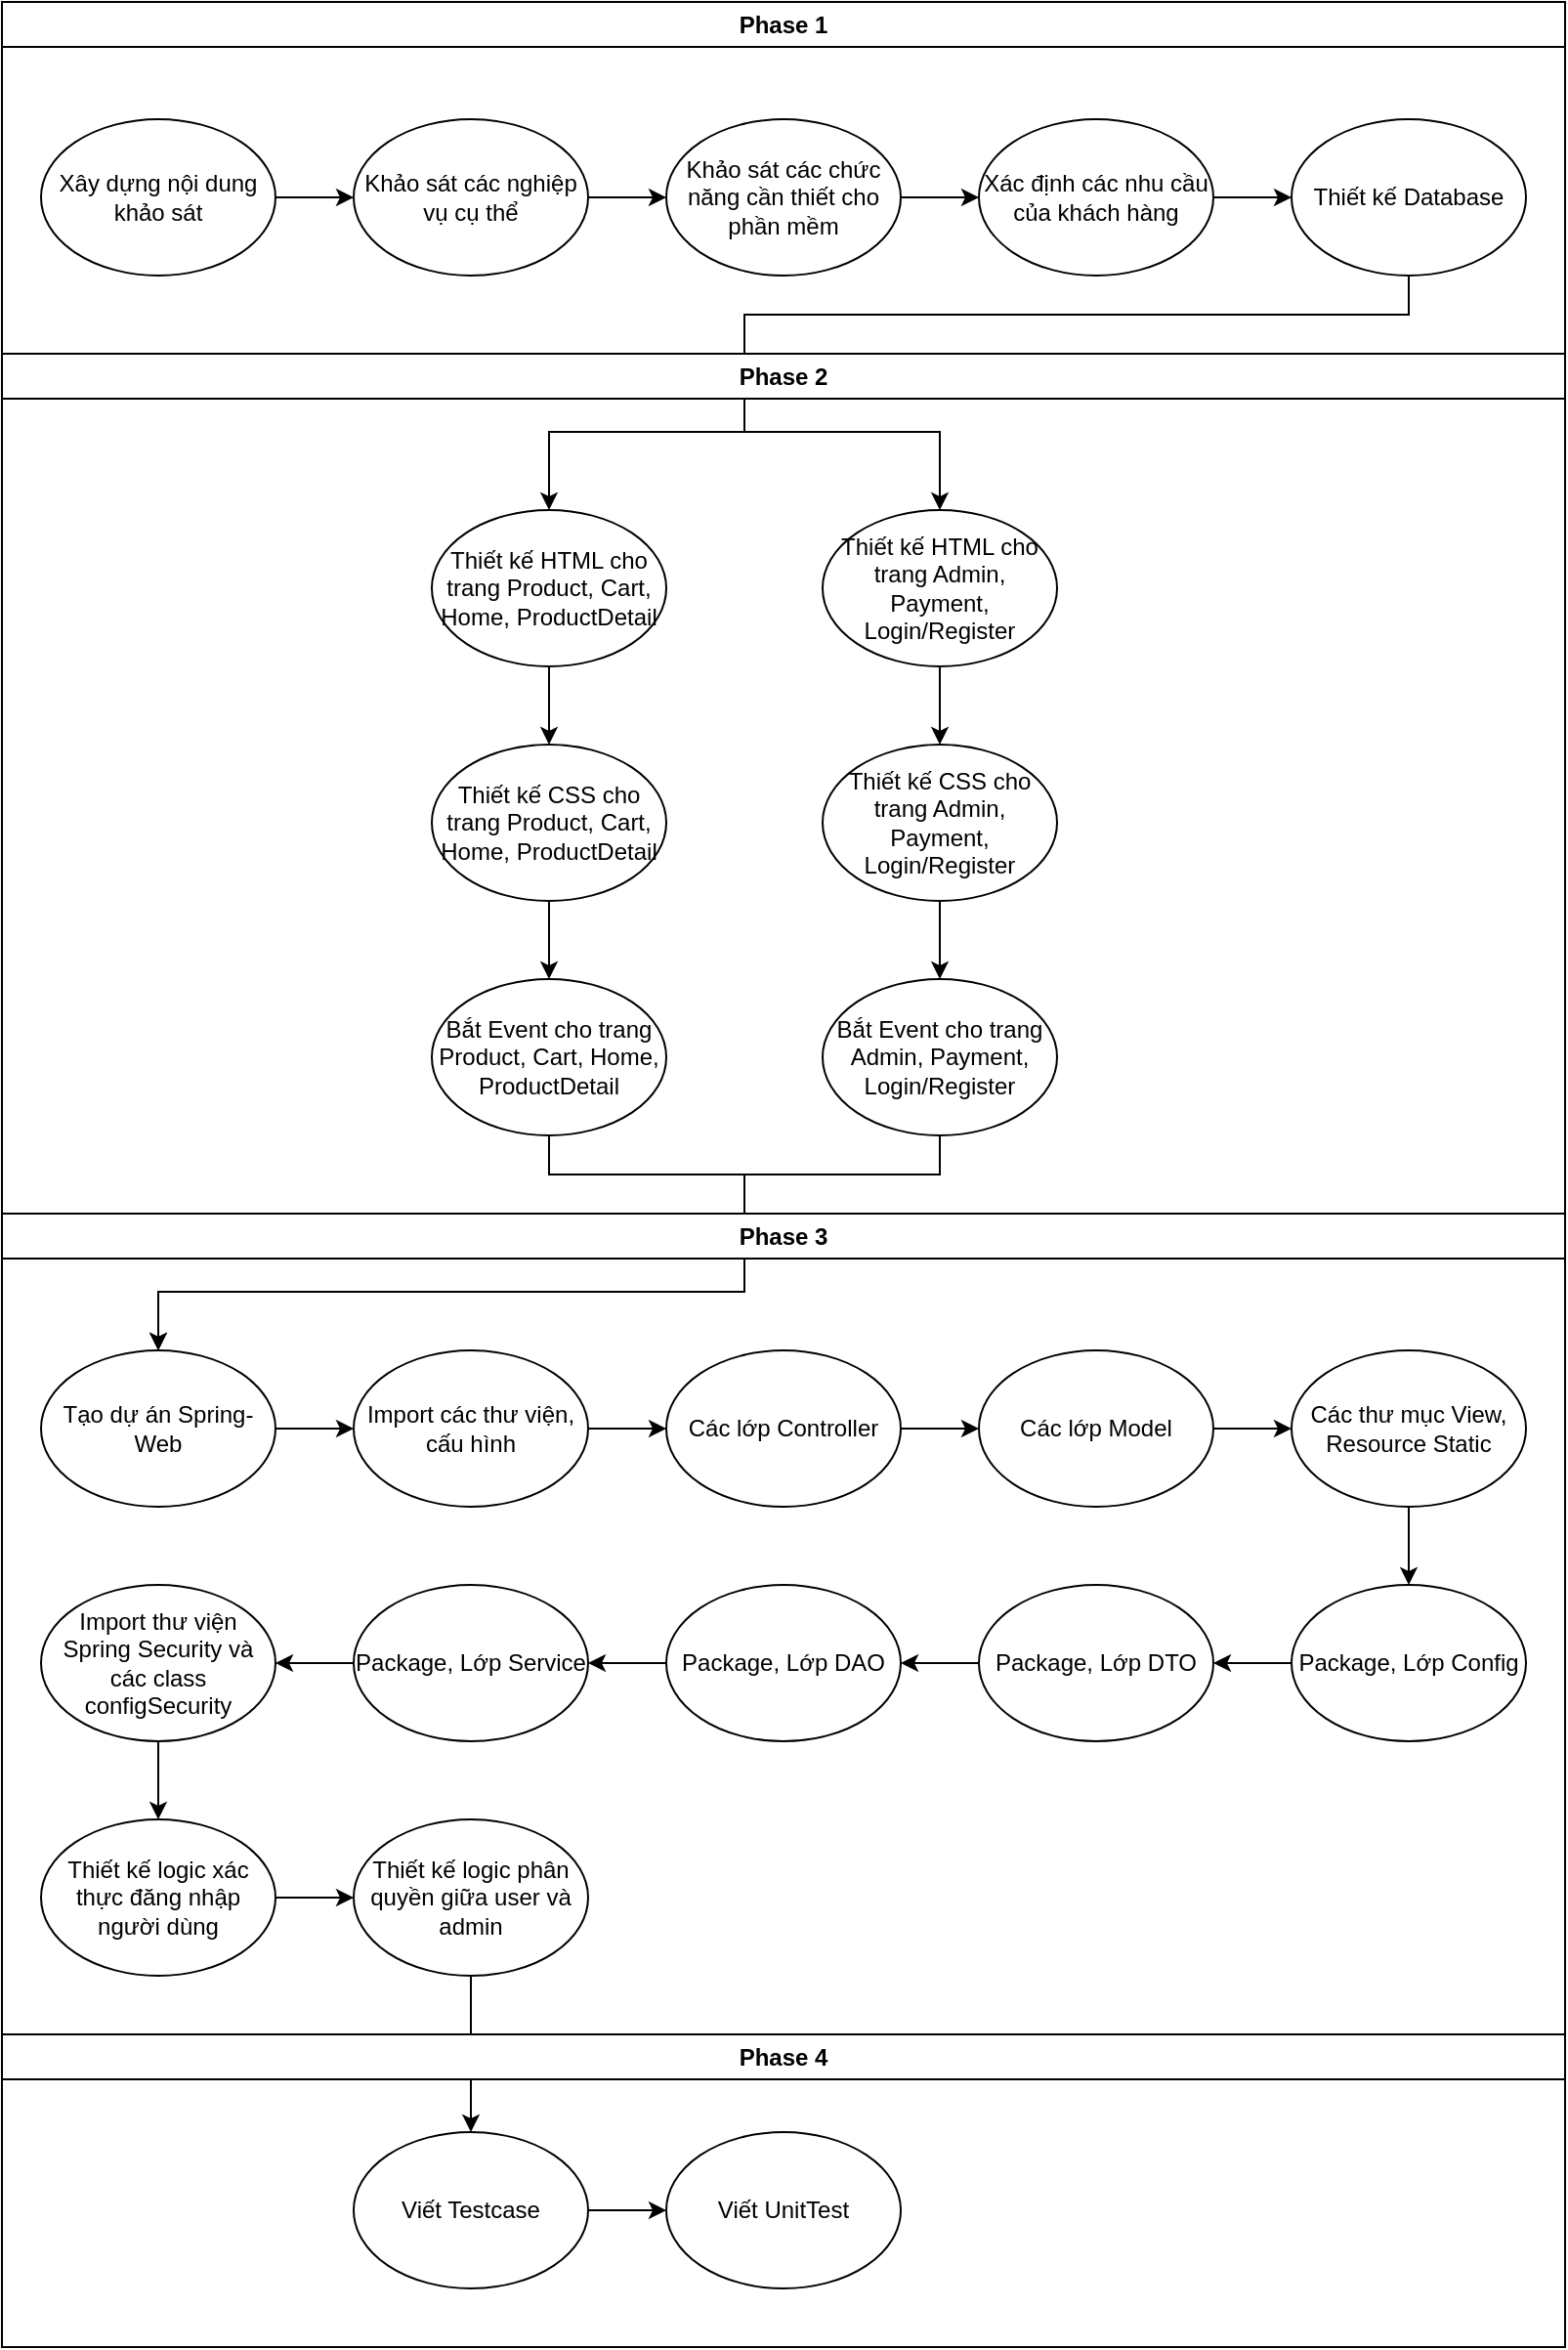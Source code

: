 <mxfile version="22.0.1" type="device">
  <diagram name="Page-1" id="hqkij3Ra2ce00QD3FHT6">
    <mxGraphModel dx="1313" dy="776" grid="1" gridSize="10" guides="1" tooltips="1" connect="1" arrows="1" fold="1" page="1" pageScale="1" pageWidth="850" pageHeight="1100" math="0" shadow="0">
      <root>
        <mxCell id="0" />
        <mxCell id="1" parent="0" />
        <mxCell id="AmwMtuHMDqsK4zgOlvkH-10" value="" style="endArrow=classic;html=1;rounded=0;exitX=0.5;exitY=1;exitDx=0;exitDy=0;entryX=0.5;entryY=0;entryDx=0;entryDy=0;edgeStyle=orthogonalEdgeStyle;" edge="1" parent="1" source="AmwMtuHMDqsK4zgOlvkH-5" target="AmwMtuHMDqsK4zgOlvkH-6">
          <mxGeometry width="50" height="50" relative="1" as="geometry">
            <mxPoint x="660" y="340" as="sourcePoint" />
            <mxPoint x="710" y="290" as="targetPoint" />
            <Array as="points">
              <mxPoint x="860" y="260" />
              <mxPoint x="520" y="260" />
              <mxPoint x="520" y="320" />
              <mxPoint x="420" y="320" />
            </Array>
          </mxGeometry>
        </mxCell>
        <mxCell id="AmwMtuHMDqsK4zgOlvkH-11" value="" style="endArrow=classic;html=1;rounded=0;exitX=0.5;exitY=1;exitDx=0;exitDy=0;entryX=0.5;entryY=0;entryDx=0;entryDy=0;edgeStyle=orthogonalEdgeStyle;" edge="1" parent="1" source="AmwMtuHMDqsK4zgOlvkH-5" target="AmwMtuHMDqsK4zgOlvkH-7">
          <mxGeometry width="50" height="50" relative="1" as="geometry">
            <mxPoint x="550" y="400" as="sourcePoint" />
            <mxPoint x="600" y="350" as="targetPoint" />
            <Array as="points">
              <mxPoint x="860" y="260" />
              <mxPoint x="520" y="260" />
              <mxPoint x="520" y="320" />
              <mxPoint x="620" y="320" />
            </Array>
          </mxGeometry>
        </mxCell>
        <mxCell id="AmwMtuHMDqsK4zgOlvkH-24" value="" style="endArrow=classic;html=1;rounded=0;exitX=0.5;exitY=1;exitDx=0;exitDy=0;entryX=0.5;entryY=0;entryDx=0;entryDy=0;edgeStyle=orthogonalEdgeStyle;" edge="1" parent="1" source="AmwMtuHMDqsK4zgOlvkH-16" target="AmwMtuHMDqsK4zgOlvkH-23">
          <mxGeometry width="50" height="50" relative="1" as="geometry">
            <mxPoint x="460" y="680" as="sourcePoint" />
            <mxPoint x="250" y="790" as="targetPoint" />
            <Array as="points">
              <mxPoint x="420" y="700" />
              <mxPoint x="520" y="700" />
              <mxPoint x="520" y="760" />
              <mxPoint x="220" y="760" />
            </Array>
          </mxGeometry>
        </mxCell>
        <mxCell id="AmwMtuHMDqsK4zgOlvkH-25" value="" style="endArrow=classic;html=1;rounded=0;exitX=0.5;exitY=1;exitDx=0;exitDy=0;entryX=0.5;entryY=0;entryDx=0;entryDy=0;edgeStyle=orthogonalEdgeStyle;" edge="1" parent="1" source="AmwMtuHMDqsK4zgOlvkH-17" target="AmwMtuHMDqsK4zgOlvkH-23">
          <mxGeometry width="50" height="50" relative="1" as="geometry">
            <mxPoint x="660" y="680" as="sourcePoint" />
            <mxPoint x="250" y="790" as="targetPoint" />
            <Array as="points">
              <mxPoint x="620" y="700" />
              <mxPoint x="520" y="700" />
              <mxPoint x="520" y="760" />
              <mxPoint x="220" y="760" />
            </Array>
          </mxGeometry>
        </mxCell>
        <mxCell id="AmwMtuHMDqsK4zgOlvkH-55" value="Phase 2" style="swimlane;whiteSpace=wrap;html=1;" vertex="1" parent="1">
          <mxGeometry x="140" y="280" width="800" height="440" as="geometry" />
        </mxCell>
        <mxCell id="AmwMtuHMDqsK4zgOlvkH-6" value="Thiết kế HTML cho trang Product, Cart, Home, ProductDetail" style="ellipse;whiteSpace=wrap;html=1;" vertex="1" parent="AmwMtuHMDqsK4zgOlvkH-55">
          <mxGeometry x="220" y="80" width="120" height="80" as="geometry" />
        </mxCell>
        <mxCell id="AmwMtuHMDqsK4zgOlvkH-7" value="Thiết kế HTML cho trang Admin, Payment, Login/Register" style="ellipse;whiteSpace=wrap;html=1;" vertex="1" parent="AmwMtuHMDqsK4zgOlvkH-55">
          <mxGeometry x="420" y="80" width="120" height="80" as="geometry" />
        </mxCell>
        <mxCell id="AmwMtuHMDqsK4zgOlvkH-8" value="Thiết kế CSS cho trang Product, Cart, Home, ProductDetail" style="ellipse;whiteSpace=wrap;html=1;" vertex="1" parent="AmwMtuHMDqsK4zgOlvkH-55">
          <mxGeometry x="220" y="200" width="120" height="80" as="geometry" />
        </mxCell>
        <mxCell id="AmwMtuHMDqsK4zgOlvkH-9" value="Thiết kế CSS cho trang Admin, Payment, Login/Register" style="ellipse;whiteSpace=wrap;html=1;" vertex="1" parent="AmwMtuHMDqsK4zgOlvkH-55">
          <mxGeometry x="420" y="200" width="120" height="80" as="geometry" />
        </mxCell>
        <mxCell id="AmwMtuHMDqsK4zgOlvkH-16" value="Bắt Event cho trang Product, Cart, Home, ProductDetail" style="ellipse;whiteSpace=wrap;html=1;" vertex="1" parent="AmwMtuHMDqsK4zgOlvkH-55">
          <mxGeometry x="220" y="320" width="120" height="80" as="geometry" />
        </mxCell>
        <mxCell id="AmwMtuHMDqsK4zgOlvkH-17" value="Bắt Event cho trang Admin, Payment, Login/Register" style="ellipse;whiteSpace=wrap;html=1;" vertex="1" parent="AmwMtuHMDqsK4zgOlvkH-55">
          <mxGeometry x="420" y="320" width="120" height="80" as="geometry" />
        </mxCell>
        <mxCell id="AmwMtuHMDqsK4zgOlvkH-18" value="" style="endArrow=classic;html=1;rounded=0;exitX=0.5;exitY=1;exitDx=0;exitDy=0;entryX=0.5;entryY=0;entryDx=0;entryDy=0;" edge="1" parent="AmwMtuHMDqsK4zgOlvkH-55" source="AmwMtuHMDqsK4zgOlvkH-6" target="AmwMtuHMDqsK4zgOlvkH-8">
          <mxGeometry width="50" height="50" relative="1" as="geometry">
            <mxPoint x="210" y="230" as="sourcePoint" />
            <mxPoint x="260" y="180" as="targetPoint" />
          </mxGeometry>
        </mxCell>
        <mxCell id="AmwMtuHMDqsK4zgOlvkH-19" value="" style="endArrow=classic;html=1;rounded=0;exitX=0.5;exitY=1;exitDx=0;exitDy=0;entryX=0.5;entryY=0;entryDx=0;entryDy=0;" edge="1" parent="AmwMtuHMDqsK4zgOlvkH-55" source="AmwMtuHMDqsK4zgOlvkH-7" target="AmwMtuHMDqsK4zgOlvkH-9">
          <mxGeometry width="50" height="50" relative="1" as="geometry">
            <mxPoint x="650" y="200" as="sourcePoint" />
            <mxPoint x="700" y="150" as="targetPoint" />
          </mxGeometry>
        </mxCell>
        <mxCell id="AmwMtuHMDqsK4zgOlvkH-20" value="" style="endArrow=classic;html=1;rounded=0;exitX=0.5;exitY=1;exitDx=0;exitDy=0;entryX=0.5;entryY=0;entryDx=0;entryDy=0;" edge="1" parent="AmwMtuHMDqsK4zgOlvkH-55" source="AmwMtuHMDqsK4zgOlvkH-8" target="AmwMtuHMDqsK4zgOlvkH-16">
          <mxGeometry width="50" height="50" relative="1" as="geometry">
            <mxPoint x="190" y="390" as="sourcePoint" />
            <mxPoint x="240" y="340" as="targetPoint" />
          </mxGeometry>
        </mxCell>
        <mxCell id="AmwMtuHMDqsK4zgOlvkH-21" value="" style="endArrow=classic;html=1;rounded=0;exitX=0.5;exitY=1;exitDx=0;exitDy=0;entryX=0.5;entryY=0;entryDx=0;entryDy=0;" edge="1" parent="AmwMtuHMDqsK4zgOlvkH-55" source="AmwMtuHMDqsK4zgOlvkH-9" target="AmwMtuHMDqsK4zgOlvkH-17">
          <mxGeometry width="50" height="50" relative="1" as="geometry">
            <mxPoint x="630" y="340" as="sourcePoint" />
            <mxPoint x="680" y="290" as="targetPoint" />
          </mxGeometry>
        </mxCell>
        <mxCell id="AmwMtuHMDqsK4zgOlvkH-1" value="Xây dựng nội dung khảo sát" style="ellipse;whiteSpace=wrap;html=1;" vertex="1" parent="1">
          <mxGeometry x="160" y="160" width="120" height="80" as="geometry" />
        </mxCell>
        <mxCell id="AmwMtuHMDqsK4zgOlvkH-12" value="" style="endArrow=classic;html=1;rounded=0;exitX=1;exitY=0.5;exitDx=0;exitDy=0;entryX=0;entryY=0.5;entryDx=0;entryDy=0;" edge="1" parent="1" source="AmwMtuHMDqsK4zgOlvkH-1" target="AmwMtuHMDqsK4zgOlvkH-2">
          <mxGeometry width="50" height="50" relative="1" as="geometry">
            <mxPoint x="290" y="340" as="sourcePoint" />
            <mxPoint x="340" y="290" as="targetPoint" />
          </mxGeometry>
        </mxCell>
        <mxCell id="AmwMtuHMDqsK4zgOlvkH-23" value="Tạo dự án Spring-Web" style="ellipse;whiteSpace=wrap;html=1;" vertex="1" parent="1">
          <mxGeometry x="160" y="790" width="120" height="80" as="geometry" />
        </mxCell>
        <mxCell id="AmwMtuHMDqsK4zgOlvkH-27" value="" style="endArrow=classic;html=1;rounded=0;exitX=1;exitY=0.5;exitDx=0;exitDy=0;entryX=0;entryY=0.5;entryDx=0;entryDy=0;" edge="1" parent="1" source="AmwMtuHMDqsK4zgOlvkH-23" target="AmwMtuHMDqsK4zgOlvkH-26">
          <mxGeometry width="50" height="50" relative="1" as="geometry">
            <mxPoint x="100" y="730" as="sourcePoint" />
            <mxPoint x="150" y="680" as="targetPoint" />
          </mxGeometry>
        </mxCell>
        <mxCell id="AmwMtuHMDqsK4zgOlvkH-45" value="" style="endArrow=classic;html=1;rounded=0;exitX=0.5;exitY=1;exitDx=0;exitDy=0;entryX=0.5;entryY=0;entryDx=0;entryDy=0;" edge="1" parent="1" source="AmwMtuHMDqsK4zgOlvkH-40" target="AmwMtuHMDqsK4zgOlvkH-43">
          <mxGeometry width="50" height="50" relative="1" as="geometry">
            <mxPoint x="300" y="1390" as="sourcePoint" />
            <mxPoint x="350" y="1340" as="targetPoint" />
          </mxGeometry>
        </mxCell>
        <mxCell id="AmwMtuHMDqsK4zgOlvkH-54" value="Phase 1" style="swimlane;whiteSpace=wrap;html=1;" vertex="1" parent="1">
          <mxGeometry x="140" y="100" width="800" height="180" as="geometry" />
        </mxCell>
        <mxCell id="AmwMtuHMDqsK4zgOlvkH-2" value="Khảo sát các nghiệp vụ cụ thể" style="ellipse;whiteSpace=wrap;html=1;" vertex="1" parent="AmwMtuHMDqsK4zgOlvkH-54">
          <mxGeometry x="180" y="60" width="120" height="80" as="geometry" />
        </mxCell>
        <mxCell id="AmwMtuHMDqsK4zgOlvkH-3" value="Khảo sát các chức năng cần thiết cho phần mềm" style="ellipse;whiteSpace=wrap;html=1;" vertex="1" parent="AmwMtuHMDqsK4zgOlvkH-54">
          <mxGeometry x="340" y="60" width="120" height="80" as="geometry" />
        </mxCell>
        <mxCell id="AmwMtuHMDqsK4zgOlvkH-13" value="" style="endArrow=classic;html=1;rounded=0;exitX=1;exitY=0.5;exitDx=0;exitDy=0;entryX=0;entryY=0.5;entryDx=0;entryDy=0;" edge="1" parent="AmwMtuHMDqsK4zgOlvkH-54" source="AmwMtuHMDqsK4zgOlvkH-2" target="AmwMtuHMDqsK4zgOlvkH-3">
          <mxGeometry width="50" height="50" relative="1" as="geometry">
            <mxPoint x="360" y="190" as="sourcePoint" />
            <mxPoint x="410" y="140" as="targetPoint" />
          </mxGeometry>
        </mxCell>
        <mxCell id="AmwMtuHMDqsK4zgOlvkH-4" value="Xác định các nhu cầu của khách hàng" style="ellipse;whiteSpace=wrap;html=1;" vertex="1" parent="AmwMtuHMDqsK4zgOlvkH-54">
          <mxGeometry x="500" y="60" width="120" height="80" as="geometry" />
        </mxCell>
        <mxCell id="AmwMtuHMDqsK4zgOlvkH-14" value="" style="endArrow=classic;html=1;rounded=0;exitX=1;exitY=0.5;exitDx=0;exitDy=0;entryX=0;entryY=0.5;entryDx=0;entryDy=0;" edge="1" parent="AmwMtuHMDqsK4zgOlvkH-54" source="AmwMtuHMDqsK4zgOlvkH-3" target="AmwMtuHMDqsK4zgOlvkH-4">
          <mxGeometry width="50" height="50" relative="1" as="geometry">
            <mxPoint x="510" y="200" as="sourcePoint" />
            <mxPoint x="560" y="150" as="targetPoint" />
          </mxGeometry>
        </mxCell>
        <mxCell id="AmwMtuHMDqsK4zgOlvkH-5" value="Thiết kế Database" style="ellipse;whiteSpace=wrap;html=1;" vertex="1" parent="AmwMtuHMDqsK4zgOlvkH-54">
          <mxGeometry x="660" y="60" width="120" height="80" as="geometry" />
        </mxCell>
        <mxCell id="AmwMtuHMDqsK4zgOlvkH-15" value="" style="endArrow=classic;html=1;rounded=0;exitX=1;exitY=0.5;exitDx=0;exitDy=0;entryX=0;entryY=0.5;entryDx=0;entryDy=0;" edge="1" parent="AmwMtuHMDqsK4zgOlvkH-54" source="AmwMtuHMDqsK4zgOlvkH-4" target="AmwMtuHMDqsK4zgOlvkH-5">
          <mxGeometry width="50" height="50" relative="1" as="geometry">
            <mxPoint x="270" y="200" as="sourcePoint" />
            <mxPoint x="320" y="150" as="targetPoint" />
          </mxGeometry>
        </mxCell>
        <mxCell id="AmwMtuHMDqsK4zgOlvkH-56" value="Phase 3" style="swimlane;whiteSpace=wrap;html=1;" vertex="1" parent="1">
          <mxGeometry x="140" y="720" width="800" height="420" as="geometry" />
        </mxCell>
        <mxCell id="AmwMtuHMDqsK4zgOlvkH-26" value="Import các thư viện, cấu hình" style="ellipse;whiteSpace=wrap;html=1;" vertex="1" parent="AmwMtuHMDqsK4zgOlvkH-56">
          <mxGeometry x="180" y="70" width="120" height="80" as="geometry" />
        </mxCell>
        <mxCell id="AmwMtuHMDqsK4zgOlvkH-28" value="Các lớp Controller" style="ellipse;whiteSpace=wrap;html=1;" vertex="1" parent="AmwMtuHMDqsK4zgOlvkH-56">
          <mxGeometry x="340" y="70" width="120" height="80" as="geometry" />
        </mxCell>
        <mxCell id="AmwMtuHMDqsK4zgOlvkH-50" value="" style="endArrow=classic;html=1;rounded=0;exitX=1;exitY=0.5;exitDx=0;exitDy=0;entryX=0;entryY=0.5;entryDx=0;entryDy=0;" edge="1" parent="AmwMtuHMDqsK4zgOlvkH-56" source="AmwMtuHMDqsK4zgOlvkH-26" target="AmwMtuHMDqsK4zgOlvkH-28">
          <mxGeometry width="50" height="50" relative="1" as="geometry">
            <mxPoint x="340" y="200" as="sourcePoint" />
            <mxPoint x="390" y="150" as="targetPoint" />
          </mxGeometry>
        </mxCell>
        <mxCell id="AmwMtuHMDqsK4zgOlvkH-29" value="Các lớp Model" style="ellipse;whiteSpace=wrap;html=1;" vertex="1" parent="AmwMtuHMDqsK4zgOlvkH-56">
          <mxGeometry x="500" y="70" width="120" height="80" as="geometry" />
        </mxCell>
        <mxCell id="AmwMtuHMDqsK4zgOlvkH-51" value="" style="endArrow=classic;html=1;rounded=0;exitX=1;exitY=0.5;exitDx=0;exitDy=0;entryX=0;entryY=0.5;entryDx=0;entryDy=0;" edge="1" parent="AmwMtuHMDqsK4zgOlvkH-56" source="AmwMtuHMDqsK4zgOlvkH-28" target="AmwMtuHMDqsK4zgOlvkH-29">
          <mxGeometry width="50" height="50" relative="1" as="geometry">
            <mxPoint x="540" y="200" as="sourcePoint" />
            <mxPoint x="590" y="150" as="targetPoint" />
          </mxGeometry>
        </mxCell>
        <mxCell id="AmwMtuHMDqsK4zgOlvkH-30" value="Các thư mục View, Resource Static" style="ellipse;whiteSpace=wrap;html=1;" vertex="1" parent="AmwMtuHMDqsK4zgOlvkH-56">
          <mxGeometry x="660" y="70" width="120" height="80" as="geometry" />
        </mxCell>
        <mxCell id="AmwMtuHMDqsK4zgOlvkH-34" value="" style="endArrow=classic;html=1;rounded=0;exitX=1;exitY=0.5;exitDx=0;exitDy=0;entryX=0;entryY=0.5;entryDx=0;entryDy=0;" edge="1" parent="AmwMtuHMDqsK4zgOlvkH-56" source="AmwMtuHMDqsK4zgOlvkH-29" target="AmwMtuHMDqsK4zgOlvkH-30">
          <mxGeometry width="50" height="50" relative="1" as="geometry">
            <mxPoint x="460" y="230" as="sourcePoint" />
            <mxPoint x="510" y="180" as="targetPoint" />
          </mxGeometry>
        </mxCell>
        <mxCell id="AmwMtuHMDqsK4zgOlvkH-37" value="Package, Lớp Service" style="ellipse;whiteSpace=wrap;html=1;" vertex="1" parent="AmwMtuHMDqsK4zgOlvkH-56">
          <mxGeometry x="180" y="190" width="120" height="80" as="geometry" />
        </mxCell>
        <mxCell id="AmwMtuHMDqsK4zgOlvkH-36" value="Package, Lớp DAO" style="ellipse;whiteSpace=wrap;html=1;" vertex="1" parent="AmwMtuHMDqsK4zgOlvkH-56">
          <mxGeometry x="340" y="190" width="120" height="80" as="geometry" />
        </mxCell>
        <mxCell id="AmwMtuHMDqsK4zgOlvkH-49" value="" style="endArrow=classic;html=1;rounded=0;exitX=0;exitY=0.5;exitDx=0;exitDy=0;entryX=1;entryY=0.5;entryDx=0;entryDy=0;" edge="1" parent="AmwMtuHMDqsK4zgOlvkH-56" source="AmwMtuHMDqsK4zgOlvkH-36" target="AmwMtuHMDqsK4zgOlvkH-37">
          <mxGeometry width="50" height="50" relative="1" as="geometry">
            <mxPoint x="470" y="410" as="sourcePoint" />
            <mxPoint x="520" y="360" as="targetPoint" />
          </mxGeometry>
        </mxCell>
        <mxCell id="AmwMtuHMDqsK4zgOlvkH-32" value="Package, Lớp DTO" style="ellipse;whiteSpace=wrap;html=1;" vertex="1" parent="AmwMtuHMDqsK4zgOlvkH-56">
          <mxGeometry x="500" y="190" width="120" height="80" as="geometry" />
        </mxCell>
        <mxCell id="AmwMtuHMDqsK4zgOlvkH-48" value="" style="endArrow=classic;html=1;rounded=0;exitX=0;exitY=0.5;exitDx=0;exitDy=0;entryX=1;entryY=0.5;entryDx=0;entryDy=0;" edge="1" parent="AmwMtuHMDqsK4zgOlvkH-56" source="AmwMtuHMDqsK4zgOlvkH-32" target="AmwMtuHMDqsK4zgOlvkH-36">
          <mxGeometry width="50" height="50" relative="1" as="geometry">
            <mxPoint x="480" y="450" as="sourcePoint" />
            <mxPoint x="530" y="400" as="targetPoint" />
          </mxGeometry>
        </mxCell>
        <mxCell id="AmwMtuHMDqsK4zgOlvkH-31" value="Package, Lớp Config" style="ellipse;whiteSpace=wrap;html=1;" vertex="1" parent="AmwMtuHMDqsK4zgOlvkH-56">
          <mxGeometry x="660" y="190" width="120" height="80" as="geometry" />
        </mxCell>
        <mxCell id="AmwMtuHMDqsK4zgOlvkH-33" value="" style="endArrow=classic;html=1;rounded=0;exitX=0.5;exitY=1;exitDx=0;exitDy=0;entryX=0.5;entryY=0;entryDx=0;entryDy=0;" edge="1" parent="AmwMtuHMDqsK4zgOlvkH-56" source="AmwMtuHMDqsK4zgOlvkH-30" target="AmwMtuHMDqsK4zgOlvkH-31">
          <mxGeometry width="50" height="50" relative="1" as="geometry">
            <mxPoint x="920" y="380" as="sourcePoint" />
            <mxPoint x="970" y="330" as="targetPoint" />
          </mxGeometry>
        </mxCell>
        <mxCell id="AmwMtuHMDqsK4zgOlvkH-35" value="" style="endArrow=classic;html=1;rounded=0;exitX=0;exitY=0.5;exitDx=0;exitDy=0;entryX=1;entryY=0.5;entryDx=0;entryDy=0;" edge="1" parent="AmwMtuHMDqsK4zgOlvkH-56" source="AmwMtuHMDqsK4zgOlvkH-31" target="AmwMtuHMDqsK4zgOlvkH-32">
          <mxGeometry width="50" height="50" relative="1" as="geometry">
            <mxPoint x="430" y="330" as="sourcePoint" />
            <mxPoint x="740" y="220" as="targetPoint" />
          </mxGeometry>
        </mxCell>
        <mxCell id="AmwMtuHMDqsK4zgOlvkH-38" value="Import thư viện Spring Security và các class configSecurity" style="ellipse;whiteSpace=wrap;html=1;" vertex="1" parent="AmwMtuHMDqsK4zgOlvkH-56">
          <mxGeometry x="20" y="190" width="120" height="80" as="geometry" />
        </mxCell>
        <mxCell id="AmwMtuHMDqsK4zgOlvkH-47" value="" style="endArrow=classic;html=1;rounded=0;exitX=0;exitY=0.5;exitDx=0;exitDy=0;entryX=1;entryY=0.5;entryDx=0;entryDy=0;" edge="1" parent="AmwMtuHMDqsK4zgOlvkH-56" source="AmwMtuHMDqsK4zgOlvkH-37" target="AmwMtuHMDqsK4zgOlvkH-38">
          <mxGeometry width="50" height="50" relative="1" as="geometry">
            <mxPoint x="500" y="450" as="sourcePoint" />
            <mxPoint x="550" y="400" as="targetPoint" />
          </mxGeometry>
        </mxCell>
        <mxCell id="AmwMtuHMDqsK4zgOlvkH-39" value="Thiết kế logic xác thực đăng nhập người dùng" style="ellipse;whiteSpace=wrap;html=1;" vertex="1" parent="AmwMtuHMDqsK4zgOlvkH-56">
          <mxGeometry x="20" y="310" width="120" height="80" as="geometry" />
        </mxCell>
        <mxCell id="AmwMtuHMDqsK4zgOlvkH-41" value="" style="endArrow=classic;html=1;rounded=0;exitX=0.5;exitY=1;exitDx=0;exitDy=0;entryX=0.5;entryY=0;entryDx=0;entryDy=0;" edge="1" parent="AmwMtuHMDqsK4zgOlvkH-56" source="AmwMtuHMDqsK4zgOlvkH-38" target="AmwMtuHMDqsK4zgOlvkH-39">
          <mxGeometry width="50" height="50" relative="1" as="geometry">
            <mxPoint x="-80" y="400" as="sourcePoint" />
            <mxPoint x="-30" y="350" as="targetPoint" />
          </mxGeometry>
        </mxCell>
        <mxCell id="AmwMtuHMDqsK4zgOlvkH-40" value="Thiết kế logic phân quyền giữa user và admin" style="ellipse;whiteSpace=wrap;html=1;" vertex="1" parent="AmwMtuHMDqsK4zgOlvkH-56">
          <mxGeometry x="180" y="310" width="120" height="80" as="geometry" />
        </mxCell>
        <mxCell id="AmwMtuHMDqsK4zgOlvkH-42" value="" style="endArrow=classic;html=1;rounded=0;exitX=1;exitY=0.5;exitDx=0;exitDy=0;entryX=0;entryY=0.5;entryDx=0;entryDy=0;" edge="1" parent="AmwMtuHMDqsK4zgOlvkH-56" source="AmwMtuHMDqsK4zgOlvkH-39" target="AmwMtuHMDqsK4zgOlvkH-40">
          <mxGeometry width="50" height="50" relative="1" as="geometry">
            <mxPoint x="420" y="430" as="sourcePoint" />
            <mxPoint x="470" y="380" as="targetPoint" />
          </mxGeometry>
        </mxCell>
        <mxCell id="AmwMtuHMDqsK4zgOlvkH-57" value="Phase 4" style="swimlane;whiteSpace=wrap;html=1;" vertex="1" parent="1">
          <mxGeometry x="140" y="1140" width="800" height="160" as="geometry" />
        </mxCell>
        <mxCell id="AmwMtuHMDqsK4zgOlvkH-43" value="Viết Testcase" style="ellipse;whiteSpace=wrap;html=1;" vertex="1" parent="AmwMtuHMDqsK4zgOlvkH-57">
          <mxGeometry x="180" y="50" width="120" height="80" as="geometry" />
        </mxCell>
        <mxCell id="AmwMtuHMDqsK4zgOlvkH-44" value="Viết UnitTest" style="ellipse;whiteSpace=wrap;html=1;" vertex="1" parent="AmwMtuHMDqsK4zgOlvkH-57">
          <mxGeometry x="340" y="50" width="120" height="80" as="geometry" />
        </mxCell>
        <mxCell id="AmwMtuHMDqsK4zgOlvkH-46" value="" style="endArrow=classic;html=1;rounded=0;exitX=1;exitY=0.5;exitDx=0;exitDy=0;entryX=0;entryY=0.5;entryDx=0;entryDy=0;" edge="1" parent="AmwMtuHMDqsK4zgOlvkH-57" source="AmwMtuHMDqsK4zgOlvkH-43" target="AmwMtuHMDqsK4zgOlvkH-44">
          <mxGeometry width="50" height="50" relative="1" as="geometry">
            <mxPoint x="430" y="170" as="sourcePoint" />
            <mxPoint x="480" y="120" as="targetPoint" />
          </mxGeometry>
        </mxCell>
      </root>
    </mxGraphModel>
  </diagram>
</mxfile>
